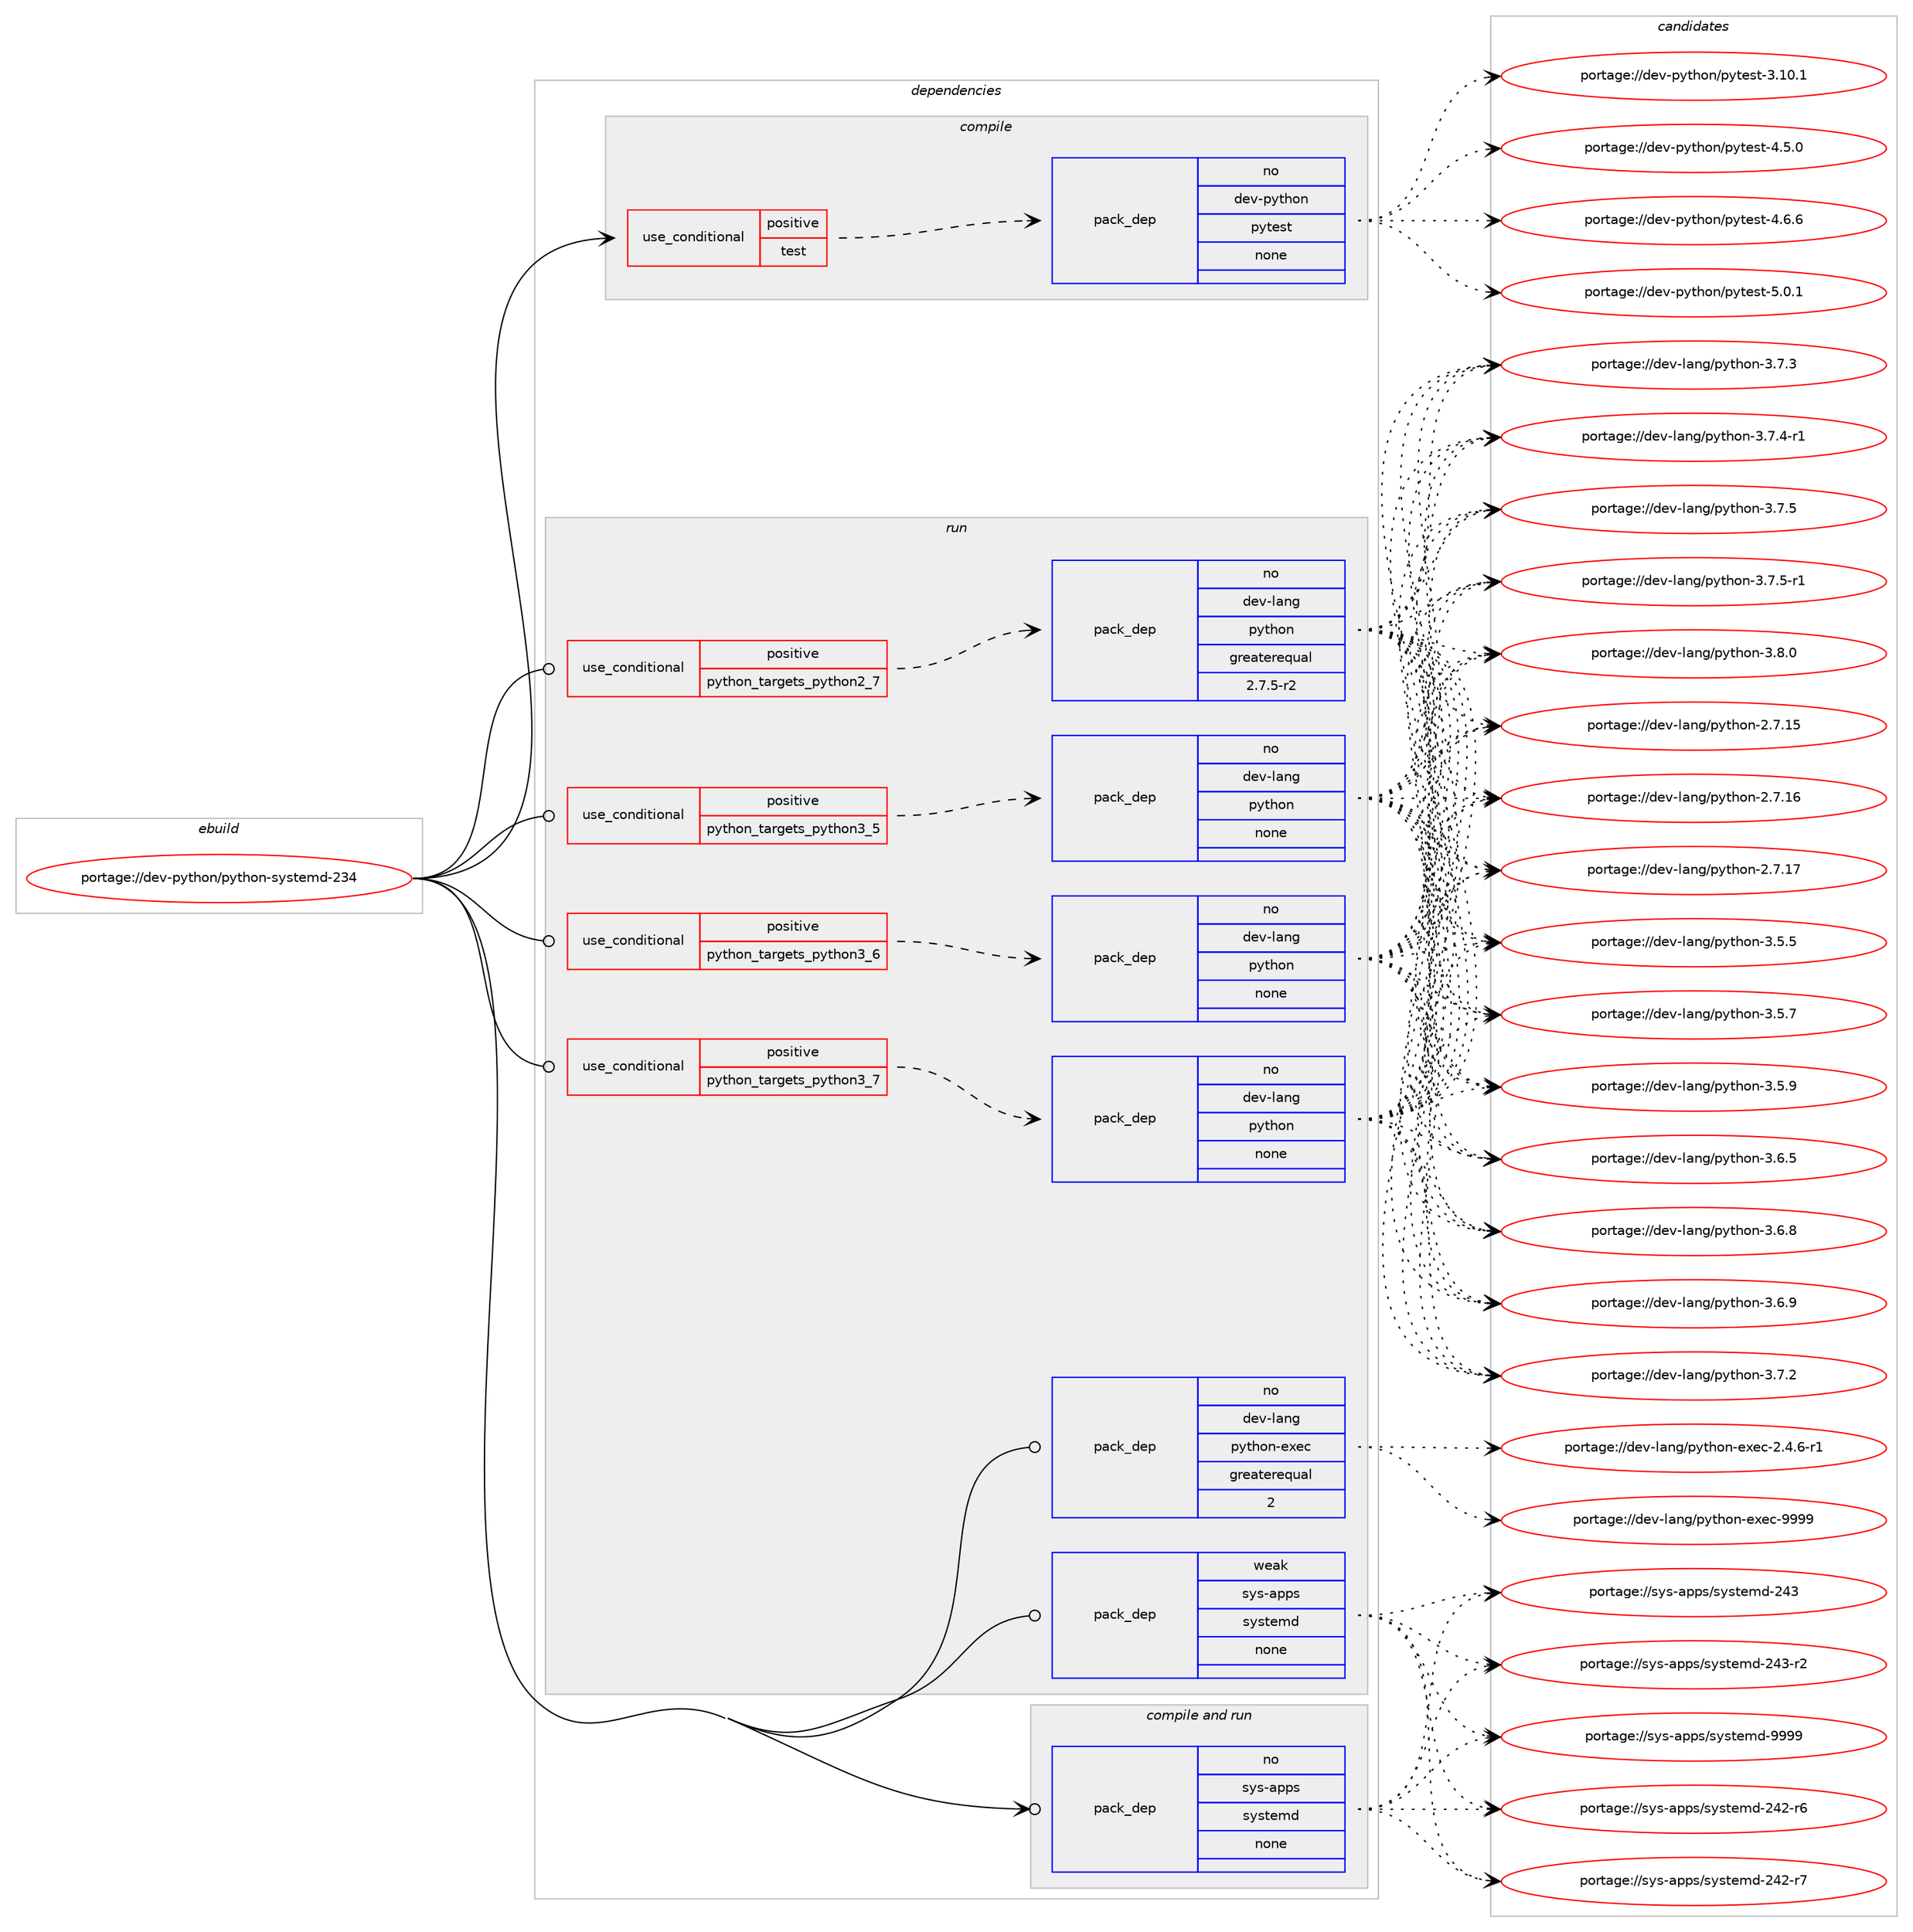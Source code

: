 digraph prolog {

# *************
# Graph options
# *************

newrank=true;
concentrate=true;
compound=true;
graph [rankdir=LR,fontname=Helvetica,fontsize=10,ranksep=1.5];#, ranksep=2.5, nodesep=0.2];
edge  [arrowhead=vee];
node  [fontname=Helvetica,fontsize=10];

# **********
# The ebuild
# **********

subgraph cluster_leftcol {
color=gray;
rank=same;
label=<<i>ebuild</i>>;
id [label="portage://dev-python/python-systemd-234", color=red, width=4, href="../dev-python/python-systemd-234.svg"];
}

# ****************
# The dependencies
# ****************

subgraph cluster_midcol {
color=gray;
label=<<i>dependencies</i>>;
subgraph cluster_compile {
fillcolor="#eeeeee";
style=filled;
label=<<i>compile</i>>;
subgraph cond37255 {
dependency168067 [label=<<TABLE BORDER="0" CELLBORDER="1" CELLSPACING="0" CELLPADDING="4"><TR><TD ROWSPAN="3" CELLPADDING="10">use_conditional</TD></TR><TR><TD>positive</TD></TR><TR><TD>test</TD></TR></TABLE>>, shape=none, color=red];
subgraph pack127418 {
dependency168068 [label=<<TABLE BORDER="0" CELLBORDER="1" CELLSPACING="0" CELLPADDING="4" WIDTH="220"><TR><TD ROWSPAN="6" CELLPADDING="30">pack_dep</TD></TR><TR><TD WIDTH="110">no</TD></TR><TR><TD>dev-python</TD></TR><TR><TD>pytest</TD></TR><TR><TD>none</TD></TR><TR><TD></TD></TR></TABLE>>, shape=none, color=blue];
}
dependency168067:e -> dependency168068:w [weight=20,style="dashed",arrowhead="vee"];
}
id:e -> dependency168067:w [weight=20,style="solid",arrowhead="vee"];
}
subgraph cluster_compileandrun {
fillcolor="#eeeeee";
style=filled;
label=<<i>compile and run</i>>;
subgraph pack127419 {
dependency168069 [label=<<TABLE BORDER="0" CELLBORDER="1" CELLSPACING="0" CELLPADDING="4" WIDTH="220"><TR><TD ROWSPAN="6" CELLPADDING="30">pack_dep</TD></TR><TR><TD WIDTH="110">no</TD></TR><TR><TD>sys-apps</TD></TR><TR><TD>systemd</TD></TR><TR><TD>none</TD></TR><TR><TD></TD></TR></TABLE>>, shape=none, color=blue];
}
id:e -> dependency168069:w [weight=20,style="solid",arrowhead="odotvee"];
}
subgraph cluster_run {
fillcolor="#eeeeee";
style=filled;
label=<<i>run</i>>;
subgraph cond37256 {
dependency168070 [label=<<TABLE BORDER="0" CELLBORDER="1" CELLSPACING="0" CELLPADDING="4"><TR><TD ROWSPAN="3" CELLPADDING="10">use_conditional</TD></TR><TR><TD>positive</TD></TR><TR><TD>python_targets_python2_7</TD></TR></TABLE>>, shape=none, color=red];
subgraph pack127420 {
dependency168071 [label=<<TABLE BORDER="0" CELLBORDER="1" CELLSPACING="0" CELLPADDING="4" WIDTH="220"><TR><TD ROWSPAN="6" CELLPADDING="30">pack_dep</TD></TR><TR><TD WIDTH="110">no</TD></TR><TR><TD>dev-lang</TD></TR><TR><TD>python</TD></TR><TR><TD>greaterequal</TD></TR><TR><TD>2.7.5-r2</TD></TR></TABLE>>, shape=none, color=blue];
}
dependency168070:e -> dependency168071:w [weight=20,style="dashed",arrowhead="vee"];
}
id:e -> dependency168070:w [weight=20,style="solid",arrowhead="odot"];
subgraph cond37257 {
dependency168072 [label=<<TABLE BORDER="0" CELLBORDER="1" CELLSPACING="0" CELLPADDING="4"><TR><TD ROWSPAN="3" CELLPADDING="10">use_conditional</TD></TR><TR><TD>positive</TD></TR><TR><TD>python_targets_python3_5</TD></TR></TABLE>>, shape=none, color=red];
subgraph pack127421 {
dependency168073 [label=<<TABLE BORDER="0" CELLBORDER="1" CELLSPACING="0" CELLPADDING="4" WIDTH="220"><TR><TD ROWSPAN="6" CELLPADDING="30">pack_dep</TD></TR><TR><TD WIDTH="110">no</TD></TR><TR><TD>dev-lang</TD></TR><TR><TD>python</TD></TR><TR><TD>none</TD></TR><TR><TD></TD></TR></TABLE>>, shape=none, color=blue];
}
dependency168072:e -> dependency168073:w [weight=20,style="dashed",arrowhead="vee"];
}
id:e -> dependency168072:w [weight=20,style="solid",arrowhead="odot"];
subgraph cond37258 {
dependency168074 [label=<<TABLE BORDER="0" CELLBORDER="1" CELLSPACING="0" CELLPADDING="4"><TR><TD ROWSPAN="3" CELLPADDING="10">use_conditional</TD></TR><TR><TD>positive</TD></TR><TR><TD>python_targets_python3_6</TD></TR></TABLE>>, shape=none, color=red];
subgraph pack127422 {
dependency168075 [label=<<TABLE BORDER="0" CELLBORDER="1" CELLSPACING="0" CELLPADDING="4" WIDTH="220"><TR><TD ROWSPAN="6" CELLPADDING="30">pack_dep</TD></TR><TR><TD WIDTH="110">no</TD></TR><TR><TD>dev-lang</TD></TR><TR><TD>python</TD></TR><TR><TD>none</TD></TR><TR><TD></TD></TR></TABLE>>, shape=none, color=blue];
}
dependency168074:e -> dependency168075:w [weight=20,style="dashed",arrowhead="vee"];
}
id:e -> dependency168074:w [weight=20,style="solid",arrowhead="odot"];
subgraph cond37259 {
dependency168076 [label=<<TABLE BORDER="0" CELLBORDER="1" CELLSPACING="0" CELLPADDING="4"><TR><TD ROWSPAN="3" CELLPADDING="10">use_conditional</TD></TR><TR><TD>positive</TD></TR><TR><TD>python_targets_python3_7</TD></TR></TABLE>>, shape=none, color=red];
subgraph pack127423 {
dependency168077 [label=<<TABLE BORDER="0" CELLBORDER="1" CELLSPACING="0" CELLPADDING="4" WIDTH="220"><TR><TD ROWSPAN="6" CELLPADDING="30">pack_dep</TD></TR><TR><TD WIDTH="110">no</TD></TR><TR><TD>dev-lang</TD></TR><TR><TD>python</TD></TR><TR><TD>none</TD></TR><TR><TD></TD></TR></TABLE>>, shape=none, color=blue];
}
dependency168076:e -> dependency168077:w [weight=20,style="dashed",arrowhead="vee"];
}
id:e -> dependency168076:w [weight=20,style="solid",arrowhead="odot"];
subgraph pack127424 {
dependency168078 [label=<<TABLE BORDER="0" CELLBORDER="1" CELLSPACING="0" CELLPADDING="4" WIDTH="220"><TR><TD ROWSPAN="6" CELLPADDING="30">pack_dep</TD></TR><TR><TD WIDTH="110">no</TD></TR><TR><TD>dev-lang</TD></TR><TR><TD>python-exec</TD></TR><TR><TD>greaterequal</TD></TR><TR><TD>2</TD></TR></TABLE>>, shape=none, color=blue];
}
id:e -> dependency168078:w [weight=20,style="solid",arrowhead="odot"];
subgraph pack127425 {
dependency168079 [label=<<TABLE BORDER="0" CELLBORDER="1" CELLSPACING="0" CELLPADDING="4" WIDTH="220"><TR><TD ROWSPAN="6" CELLPADDING="30">pack_dep</TD></TR><TR><TD WIDTH="110">weak</TD></TR><TR><TD>sys-apps</TD></TR><TR><TD>systemd</TD></TR><TR><TD>none</TD></TR><TR><TD></TD></TR></TABLE>>, shape=none, color=blue];
}
id:e -> dependency168079:w [weight=20,style="solid",arrowhead="odot"];
}
}

# **************
# The candidates
# **************

subgraph cluster_choices {
rank=same;
color=gray;
label=<<i>candidates</i>>;

subgraph choice127418 {
color=black;
nodesep=1;
choiceportage100101118451121211161041111104711212111610111511645514649484649 [label="portage://dev-python/pytest-3.10.1", color=red, width=4,href="../dev-python/pytest-3.10.1.svg"];
choiceportage1001011184511212111610411111047112121116101115116455246534648 [label="portage://dev-python/pytest-4.5.0", color=red, width=4,href="../dev-python/pytest-4.5.0.svg"];
choiceportage1001011184511212111610411111047112121116101115116455246544654 [label="portage://dev-python/pytest-4.6.6", color=red, width=4,href="../dev-python/pytest-4.6.6.svg"];
choiceportage1001011184511212111610411111047112121116101115116455346484649 [label="portage://dev-python/pytest-5.0.1", color=red, width=4,href="../dev-python/pytest-5.0.1.svg"];
dependency168068:e -> choiceportage100101118451121211161041111104711212111610111511645514649484649:w [style=dotted,weight="100"];
dependency168068:e -> choiceportage1001011184511212111610411111047112121116101115116455246534648:w [style=dotted,weight="100"];
dependency168068:e -> choiceportage1001011184511212111610411111047112121116101115116455246544654:w [style=dotted,weight="100"];
dependency168068:e -> choiceportage1001011184511212111610411111047112121116101115116455346484649:w [style=dotted,weight="100"];
}
subgraph choice127419 {
color=black;
nodesep=1;
choiceportage115121115459711211211547115121115116101109100455052504511454 [label="portage://sys-apps/systemd-242-r6", color=red, width=4,href="../sys-apps/systemd-242-r6.svg"];
choiceportage115121115459711211211547115121115116101109100455052504511455 [label="portage://sys-apps/systemd-242-r7", color=red, width=4,href="../sys-apps/systemd-242-r7.svg"];
choiceportage11512111545971121121154711512111511610110910045505251 [label="portage://sys-apps/systemd-243", color=red, width=4,href="../sys-apps/systemd-243.svg"];
choiceportage115121115459711211211547115121115116101109100455052514511450 [label="portage://sys-apps/systemd-243-r2", color=red, width=4,href="../sys-apps/systemd-243-r2.svg"];
choiceportage1151211154597112112115471151211151161011091004557575757 [label="portage://sys-apps/systemd-9999", color=red, width=4,href="../sys-apps/systemd-9999.svg"];
dependency168069:e -> choiceportage115121115459711211211547115121115116101109100455052504511454:w [style=dotted,weight="100"];
dependency168069:e -> choiceportage115121115459711211211547115121115116101109100455052504511455:w [style=dotted,weight="100"];
dependency168069:e -> choiceportage11512111545971121121154711512111511610110910045505251:w [style=dotted,weight="100"];
dependency168069:e -> choiceportage115121115459711211211547115121115116101109100455052514511450:w [style=dotted,weight="100"];
dependency168069:e -> choiceportage1151211154597112112115471151211151161011091004557575757:w [style=dotted,weight="100"];
}
subgraph choice127420 {
color=black;
nodesep=1;
choiceportage10010111845108971101034711212111610411111045504655464953 [label="portage://dev-lang/python-2.7.15", color=red, width=4,href="../dev-lang/python-2.7.15.svg"];
choiceportage10010111845108971101034711212111610411111045504655464954 [label="portage://dev-lang/python-2.7.16", color=red, width=4,href="../dev-lang/python-2.7.16.svg"];
choiceportage10010111845108971101034711212111610411111045504655464955 [label="portage://dev-lang/python-2.7.17", color=red, width=4,href="../dev-lang/python-2.7.17.svg"];
choiceportage100101118451089711010347112121116104111110455146534653 [label="portage://dev-lang/python-3.5.5", color=red, width=4,href="../dev-lang/python-3.5.5.svg"];
choiceportage100101118451089711010347112121116104111110455146534655 [label="portage://dev-lang/python-3.5.7", color=red, width=4,href="../dev-lang/python-3.5.7.svg"];
choiceportage100101118451089711010347112121116104111110455146534657 [label="portage://dev-lang/python-3.5.9", color=red, width=4,href="../dev-lang/python-3.5.9.svg"];
choiceportage100101118451089711010347112121116104111110455146544653 [label="portage://dev-lang/python-3.6.5", color=red, width=4,href="../dev-lang/python-3.6.5.svg"];
choiceportage100101118451089711010347112121116104111110455146544656 [label="portage://dev-lang/python-3.6.8", color=red, width=4,href="../dev-lang/python-3.6.8.svg"];
choiceportage100101118451089711010347112121116104111110455146544657 [label="portage://dev-lang/python-3.6.9", color=red, width=4,href="../dev-lang/python-3.6.9.svg"];
choiceportage100101118451089711010347112121116104111110455146554650 [label="portage://dev-lang/python-3.7.2", color=red, width=4,href="../dev-lang/python-3.7.2.svg"];
choiceportage100101118451089711010347112121116104111110455146554651 [label="portage://dev-lang/python-3.7.3", color=red, width=4,href="../dev-lang/python-3.7.3.svg"];
choiceportage1001011184510897110103471121211161041111104551465546524511449 [label="portage://dev-lang/python-3.7.4-r1", color=red, width=4,href="../dev-lang/python-3.7.4-r1.svg"];
choiceportage100101118451089711010347112121116104111110455146554653 [label="portage://dev-lang/python-3.7.5", color=red, width=4,href="../dev-lang/python-3.7.5.svg"];
choiceportage1001011184510897110103471121211161041111104551465546534511449 [label="portage://dev-lang/python-3.7.5-r1", color=red, width=4,href="../dev-lang/python-3.7.5-r1.svg"];
choiceportage100101118451089711010347112121116104111110455146564648 [label="portage://dev-lang/python-3.8.0", color=red, width=4,href="../dev-lang/python-3.8.0.svg"];
dependency168071:e -> choiceportage10010111845108971101034711212111610411111045504655464953:w [style=dotted,weight="100"];
dependency168071:e -> choiceportage10010111845108971101034711212111610411111045504655464954:w [style=dotted,weight="100"];
dependency168071:e -> choiceportage10010111845108971101034711212111610411111045504655464955:w [style=dotted,weight="100"];
dependency168071:e -> choiceportage100101118451089711010347112121116104111110455146534653:w [style=dotted,weight="100"];
dependency168071:e -> choiceportage100101118451089711010347112121116104111110455146534655:w [style=dotted,weight="100"];
dependency168071:e -> choiceportage100101118451089711010347112121116104111110455146534657:w [style=dotted,weight="100"];
dependency168071:e -> choiceportage100101118451089711010347112121116104111110455146544653:w [style=dotted,weight="100"];
dependency168071:e -> choiceportage100101118451089711010347112121116104111110455146544656:w [style=dotted,weight="100"];
dependency168071:e -> choiceportage100101118451089711010347112121116104111110455146544657:w [style=dotted,weight="100"];
dependency168071:e -> choiceportage100101118451089711010347112121116104111110455146554650:w [style=dotted,weight="100"];
dependency168071:e -> choiceportage100101118451089711010347112121116104111110455146554651:w [style=dotted,weight="100"];
dependency168071:e -> choiceportage1001011184510897110103471121211161041111104551465546524511449:w [style=dotted,weight="100"];
dependency168071:e -> choiceportage100101118451089711010347112121116104111110455146554653:w [style=dotted,weight="100"];
dependency168071:e -> choiceportage1001011184510897110103471121211161041111104551465546534511449:w [style=dotted,weight="100"];
dependency168071:e -> choiceportage100101118451089711010347112121116104111110455146564648:w [style=dotted,weight="100"];
}
subgraph choice127421 {
color=black;
nodesep=1;
choiceportage10010111845108971101034711212111610411111045504655464953 [label="portage://dev-lang/python-2.7.15", color=red, width=4,href="../dev-lang/python-2.7.15.svg"];
choiceportage10010111845108971101034711212111610411111045504655464954 [label="portage://dev-lang/python-2.7.16", color=red, width=4,href="../dev-lang/python-2.7.16.svg"];
choiceportage10010111845108971101034711212111610411111045504655464955 [label="portage://dev-lang/python-2.7.17", color=red, width=4,href="../dev-lang/python-2.7.17.svg"];
choiceportage100101118451089711010347112121116104111110455146534653 [label="portage://dev-lang/python-3.5.5", color=red, width=4,href="../dev-lang/python-3.5.5.svg"];
choiceportage100101118451089711010347112121116104111110455146534655 [label="portage://dev-lang/python-3.5.7", color=red, width=4,href="../dev-lang/python-3.5.7.svg"];
choiceportage100101118451089711010347112121116104111110455146534657 [label="portage://dev-lang/python-3.5.9", color=red, width=4,href="../dev-lang/python-3.5.9.svg"];
choiceportage100101118451089711010347112121116104111110455146544653 [label="portage://dev-lang/python-3.6.5", color=red, width=4,href="../dev-lang/python-3.6.5.svg"];
choiceportage100101118451089711010347112121116104111110455146544656 [label="portage://dev-lang/python-3.6.8", color=red, width=4,href="../dev-lang/python-3.6.8.svg"];
choiceportage100101118451089711010347112121116104111110455146544657 [label="portage://dev-lang/python-3.6.9", color=red, width=4,href="../dev-lang/python-3.6.9.svg"];
choiceportage100101118451089711010347112121116104111110455146554650 [label="portage://dev-lang/python-3.7.2", color=red, width=4,href="../dev-lang/python-3.7.2.svg"];
choiceportage100101118451089711010347112121116104111110455146554651 [label="portage://dev-lang/python-3.7.3", color=red, width=4,href="../dev-lang/python-3.7.3.svg"];
choiceportage1001011184510897110103471121211161041111104551465546524511449 [label="portage://dev-lang/python-3.7.4-r1", color=red, width=4,href="../dev-lang/python-3.7.4-r1.svg"];
choiceportage100101118451089711010347112121116104111110455146554653 [label="portage://dev-lang/python-3.7.5", color=red, width=4,href="../dev-lang/python-3.7.5.svg"];
choiceportage1001011184510897110103471121211161041111104551465546534511449 [label="portage://dev-lang/python-3.7.5-r1", color=red, width=4,href="../dev-lang/python-3.7.5-r1.svg"];
choiceportage100101118451089711010347112121116104111110455146564648 [label="portage://dev-lang/python-3.8.0", color=red, width=4,href="../dev-lang/python-3.8.0.svg"];
dependency168073:e -> choiceportage10010111845108971101034711212111610411111045504655464953:w [style=dotted,weight="100"];
dependency168073:e -> choiceportage10010111845108971101034711212111610411111045504655464954:w [style=dotted,weight="100"];
dependency168073:e -> choiceportage10010111845108971101034711212111610411111045504655464955:w [style=dotted,weight="100"];
dependency168073:e -> choiceportage100101118451089711010347112121116104111110455146534653:w [style=dotted,weight="100"];
dependency168073:e -> choiceportage100101118451089711010347112121116104111110455146534655:w [style=dotted,weight="100"];
dependency168073:e -> choiceportage100101118451089711010347112121116104111110455146534657:w [style=dotted,weight="100"];
dependency168073:e -> choiceportage100101118451089711010347112121116104111110455146544653:w [style=dotted,weight="100"];
dependency168073:e -> choiceportage100101118451089711010347112121116104111110455146544656:w [style=dotted,weight="100"];
dependency168073:e -> choiceportage100101118451089711010347112121116104111110455146544657:w [style=dotted,weight="100"];
dependency168073:e -> choiceportage100101118451089711010347112121116104111110455146554650:w [style=dotted,weight="100"];
dependency168073:e -> choiceportage100101118451089711010347112121116104111110455146554651:w [style=dotted,weight="100"];
dependency168073:e -> choiceportage1001011184510897110103471121211161041111104551465546524511449:w [style=dotted,weight="100"];
dependency168073:e -> choiceportage100101118451089711010347112121116104111110455146554653:w [style=dotted,weight="100"];
dependency168073:e -> choiceportage1001011184510897110103471121211161041111104551465546534511449:w [style=dotted,weight="100"];
dependency168073:e -> choiceportage100101118451089711010347112121116104111110455146564648:w [style=dotted,weight="100"];
}
subgraph choice127422 {
color=black;
nodesep=1;
choiceportage10010111845108971101034711212111610411111045504655464953 [label="portage://dev-lang/python-2.7.15", color=red, width=4,href="../dev-lang/python-2.7.15.svg"];
choiceportage10010111845108971101034711212111610411111045504655464954 [label="portage://dev-lang/python-2.7.16", color=red, width=4,href="../dev-lang/python-2.7.16.svg"];
choiceportage10010111845108971101034711212111610411111045504655464955 [label="portage://dev-lang/python-2.7.17", color=red, width=4,href="../dev-lang/python-2.7.17.svg"];
choiceportage100101118451089711010347112121116104111110455146534653 [label="portage://dev-lang/python-3.5.5", color=red, width=4,href="../dev-lang/python-3.5.5.svg"];
choiceportage100101118451089711010347112121116104111110455146534655 [label="portage://dev-lang/python-3.5.7", color=red, width=4,href="../dev-lang/python-3.5.7.svg"];
choiceportage100101118451089711010347112121116104111110455146534657 [label="portage://dev-lang/python-3.5.9", color=red, width=4,href="../dev-lang/python-3.5.9.svg"];
choiceportage100101118451089711010347112121116104111110455146544653 [label="portage://dev-lang/python-3.6.5", color=red, width=4,href="../dev-lang/python-3.6.5.svg"];
choiceportage100101118451089711010347112121116104111110455146544656 [label="portage://dev-lang/python-3.6.8", color=red, width=4,href="../dev-lang/python-3.6.8.svg"];
choiceportage100101118451089711010347112121116104111110455146544657 [label="portage://dev-lang/python-3.6.9", color=red, width=4,href="../dev-lang/python-3.6.9.svg"];
choiceportage100101118451089711010347112121116104111110455146554650 [label="portage://dev-lang/python-3.7.2", color=red, width=4,href="../dev-lang/python-3.7.2.svg"];
choiceportage100101118451089711010347112121116104111110455146554651 [label="portage://dev-lang/python-3.7.3", color=red, width=4,href="../dev-lang/python-3.7.3.svg"];
choiceportage1001011184510897110103471121211161041111104551465546524511449 [label="portage://dev-lang/python-3.7.4-r1", color=red, width=4,href="../dev-lang/python-3.7.4-r1.svg"];
choiceportage100101118451089711010347112121116104111110455146554653 [label="portage://dev-lang/python-3.7.5", color=red, width=4,href="../dev-lang/python-3.7.5.svg"];
choiceportage1001011184510897110103471121211161041111104551465546534511449 [label="portage://dev-lang/python-3.7.5-r1", color=red, width=4,href="../dev-lang/python-3.7.5-r1.svg"];
choiceportage100101118451089711010347112121116104111110455146564648 [label="portage://dev-lang/python-3.8.0", color=red, width=4,href="../dev-lang/python-3.8.0.svg"];
dependency168075:e -> choiceportage10010111845108971101034711212111610411111045504655464953:w [style=dotted,weight="100"];
dependency168075:e -> choiceportage10010111845108971101034711212111610411111045504655464954:w [style=dotted,weight="100"];
dependency168075:e -> choiceportage10010111845108971101034711212111610411111045504655464955:w [style=dotted,weight="100"];
dependency168075:e -> choiceportage100101118451089711010347112121116104111110455146534653:w [style=dotted,weight="100"];
dependency168075:e -> choiceportage100101118451089711010347112121116104111110455146534655:w [style=dotted,weight="100"];
dependency168075:e -> choiceportage100101118451089711010347112121116104111110455146534657:w [style=dotted,weight="100"];
dependency168075:e -> choiceportage100101118451089711010347112121116104111110455146544653:w [style=dotted,weight="100"];
dependency168075:e -> choiceportage100101118451089711010347112121116104111110455146544656:w [style=dotted,weight="100"];
dependency168075:e -> choiceportage100101118451089711010347112121116104111110455146544657:w [style=dotted,weight="100"];
dependency168075:e -> choiceportage100101118451089711010347112121116104111110455146554650:w [style=dotted,weight="100"];
dependency168075:e -> choiceportage100101118451089711010347112121116104111110455146554651:w [style=dotted,weight="100"];
dependency168075:e -> choiceportage1001011184510897110103471121211161041111104551465546524511449:w [style=dotted,weight="100"];
dependency168075:e -> choiceportage100101118451089711010347112121116104111110455146554653:w [style=dotted,weight="100"];
dependency168075:e -> choiceportage1001011184510897110103471121211161041111104551465546534511449:w [style=dotted,weight="100"];
dependency168075:e -> choiceportage100101118451089711010347112121116104111110455146564648:w [style=dotted,weight="100"];
}
subgraph choice127423 {
color=black;
nodesep=1;
choiceportage10010111845108971101034711212111610411111045504655464953 [label="portage://dev-lang/python-2.7.15", color=red, width=4,href="../dev-lang/python-2.7.15.svg"];
choiceportage10010111845108971101034711212111610411111045504655464954 [label="portage://dev-lang/python-2.7.16", color=red, width=4,href="../dev-lang/python-2.7.16.svg"];
choiceportage10010111845108971101034711212111610411111045504655464955 [label="portage://dev-lang/python-2.7.17", color=red, width=4,href="../dev-lang/python-2.7.17.svg"];
choiceportage100101118451089711010347112121116104111110455146534653 [label="portage://dev-lang/python-3.5.5", color=red, width=4,href="../dev-lang/python-3.5.5.svg"];
choiceportage100101118451089711010347112121116104111110455146534655 [label="portage://dev-lang/python-3.5.7", color=red, width=4,href="../dev-lang/python-3.5.7.svg"];
choiceportage100101118451089711010347112121116104111110455146534657 [label="portage://dev-lang/python-3.5.9", color=red, width=4,href="../dev-lang/python-3.5.9.svg"];
choiceportage100101118451089711010347112121116104111110455146544653 [label="portage://dev-lang/python-3.6.5", color=red, width=4,href="../dev-lang/python-3.6.5.svg"];
choiceportage100101118451089711010347112121116104111110455146544656 [label="portage://dev-lang/python-3.6.8", color=red, width=4,href="../dev-lang/python-3.6.8.svg"];
choiceportage100101118451089711010347112121116104111110455146544657 [label="portage://dev-lang/python-3.6.9", color=red, width=4,href="../dev-lang/python-3.6.9.svg"];
choiceportage100101118451089711010347112121116104111110455146554650 [label="portage://dev-lang/python-3.7.2", color=red, width=4,href="../dev-lang/python-3.7.2.svg"];
choiceportage100101118451089711010347112121116104111110455146554651 [label="portage://dev-lang/python-3.7.3", color=red, width=4,href="../dev-lang/python-3.7.3.svg"];
choiceportage1001011184510897110103471121211161041111104551465546524511449 [label="portage://dev-lang/python-3.7.4-r1", color=red, width=4,href="../dev-lang/python-3.7.4-r1.svg"];
choiceportage100101118451089711010347112121116104111110455146554653 [label="portage://dev-lang/python-3.7.5", color=red, width=4,href="../dev-lang/python-3.7.5.svg"];
choiceportage1001011184510897110103471121211161041111104551465546534511449 [label="portage://dev-lang/python-3.7.5-r1", color=red, width=4,href="../dev-lang/python-3.7.5-r1.svg"];
choiceportage100101118451089711010347112121116104111110455146564648 [label="portage://dev-lang/python-3.8.0", color=red, width=4,href="../dev-lang/python-3.8.0.svg"];
dependency168077:e -> choiceportage10010111845108971101034711212111610411111045504655464953:w [style=dotted,weight="100"];
dependency168077:e -> choiceportage10010111845108971101034711212111610411111045504655464954:w [style=dotted,weight="100"];
dependency168077:e -> choiceportage10010111845108971101034711212111610411111045504655464955:w [style=dotted,weight="100"];
dependency168077:e -> choiceportage100101118451089711010347112121116104111110455146534653:w [style=dotted,weight="100"];
dependency168077:e -> choiceportage100101118451089711010347112121116104111110455146534655:w [style=dotted,weight="100"];
dependency168077:e -> choiceportage100101118451089711010347112121116104111110455146534657:w [style=dotted,weight="100"];
dependency168077:e -> choiceportage100101118451089711010347112121116104111110455146544653:w [style=dotted,weight="100"];
dependency168077:e -> choiceportage100101118451089711010347112121116104111110455146544656:w [style=dotted,weight="100"];
dependency168077:e -> choiceportage100101118451089711010347112121116104111110455146544657:w [style=dotted,weight="100"];
dependency168077:e -> choiceportage100101118451089711010347112121116104111110455146554650:w [style=dotted,weight="100"];
dependency168077:e -> choiceportage100101118451089711010347112121116104111110455146554651:w [style=dotted,weight="100"];
dependency168077:e -> choiceportage1001011184510897110103471121211161041111104551465546524511449:w [style=dotted,weight="100"];
dependency168077:e -> choiceportage100101118451089711010347112121116104111110455146554653:w [style=dotted,weight="100"];
dependency168077:e -> choiceportage1001011184510897110103471121211161041111104551465546534511449:w [style=dotted,weight="100"];
dependency168077:e -> choiceportage100101118451089711010347112121116104111110455146564648:w [style=dotted,weight="100"];
}
subgraph choice127424 {
color=black;
nodesep=1;
choiceportage10010111845108971101034711212111610411111045101120101994550465246544511449 [label="portage://dev-lang/python-exec-2.4.6-r1", color=red, width=4,href="../dev-lang/python-exec-2.4.6-r1.svg"];
choiceportage10010111845108971101034711212111610411111045101120101994557575757 [label="portage://dev-lang/python-exec-9999", color=red, width=4,href="../dev-lang/python-exec-9999.svg"];
dependency168078:e -> choiceportage10010111845108971101034711212111610411111045101120101994550465246544511449:w [style=dotted,weight="100"];
dependency168078:e -> choiceportage10010111845108971101034711212111610411111045101120101994557575757:w [style=dotted,weight="100"];
}
subgraph choice127425 {
color=black;
nodesep=1;
choiceportage115121115459711211211547115121115116101109100455052504511454 [label="portage://sys-apps/systemd-242-r6", color=red, width=4,href="../sys-apps/systemd-242-r6.svg"];
choiceportage115121115459711211211547115121115116101109100455052504511455 [label="portage://sys-apps/systemd-242-r7", color=red, width=4,href="../sys-apps/systemd-242-r7.svg"];
choiceportage11512111545971121121154711512111511610110910045505251 [label="portage://sys-apps/systemd-243", color=red, width=4,href="../sys-apps/systemd-243.svg"];
choiceportage115121115459711211211547115121115116101109100455052514511450 [label="portage://sys-apps/systemd-243-r2", color=red, width=4,href="../sys-apps/systemd-243-r2.svg"];
choiceportage1151211154597112112115471151211151161011091004557575757 [label="portage://sys-apps/systemd-9999", color=red, width=4,href="../sys-apps/systemd-9999.svg"];
dependency168079:e -> choiceportage115121115459711211211547115121115116101109100455052504511454:w [style=dotted,weight="100"];
dependency168079:e -> choiceportage115121115459711211211547115121115116101109100455052504511455:w [style=dotted,weight="100"];
dependency168079:e -> choiceportage11512111545971121121154711512111511610110910045505251:w [style=dotted,weight="100"];
dependency168079:e -> choiceportage115121115459711211211547115121115116101109100455052514511450:w [style=dotted,weight="100"];
dependency168079:e -> choiceportage1151211154597112112115471151211151161011091004557575757:w [style=dotted,weight="100"];
}
}

}
